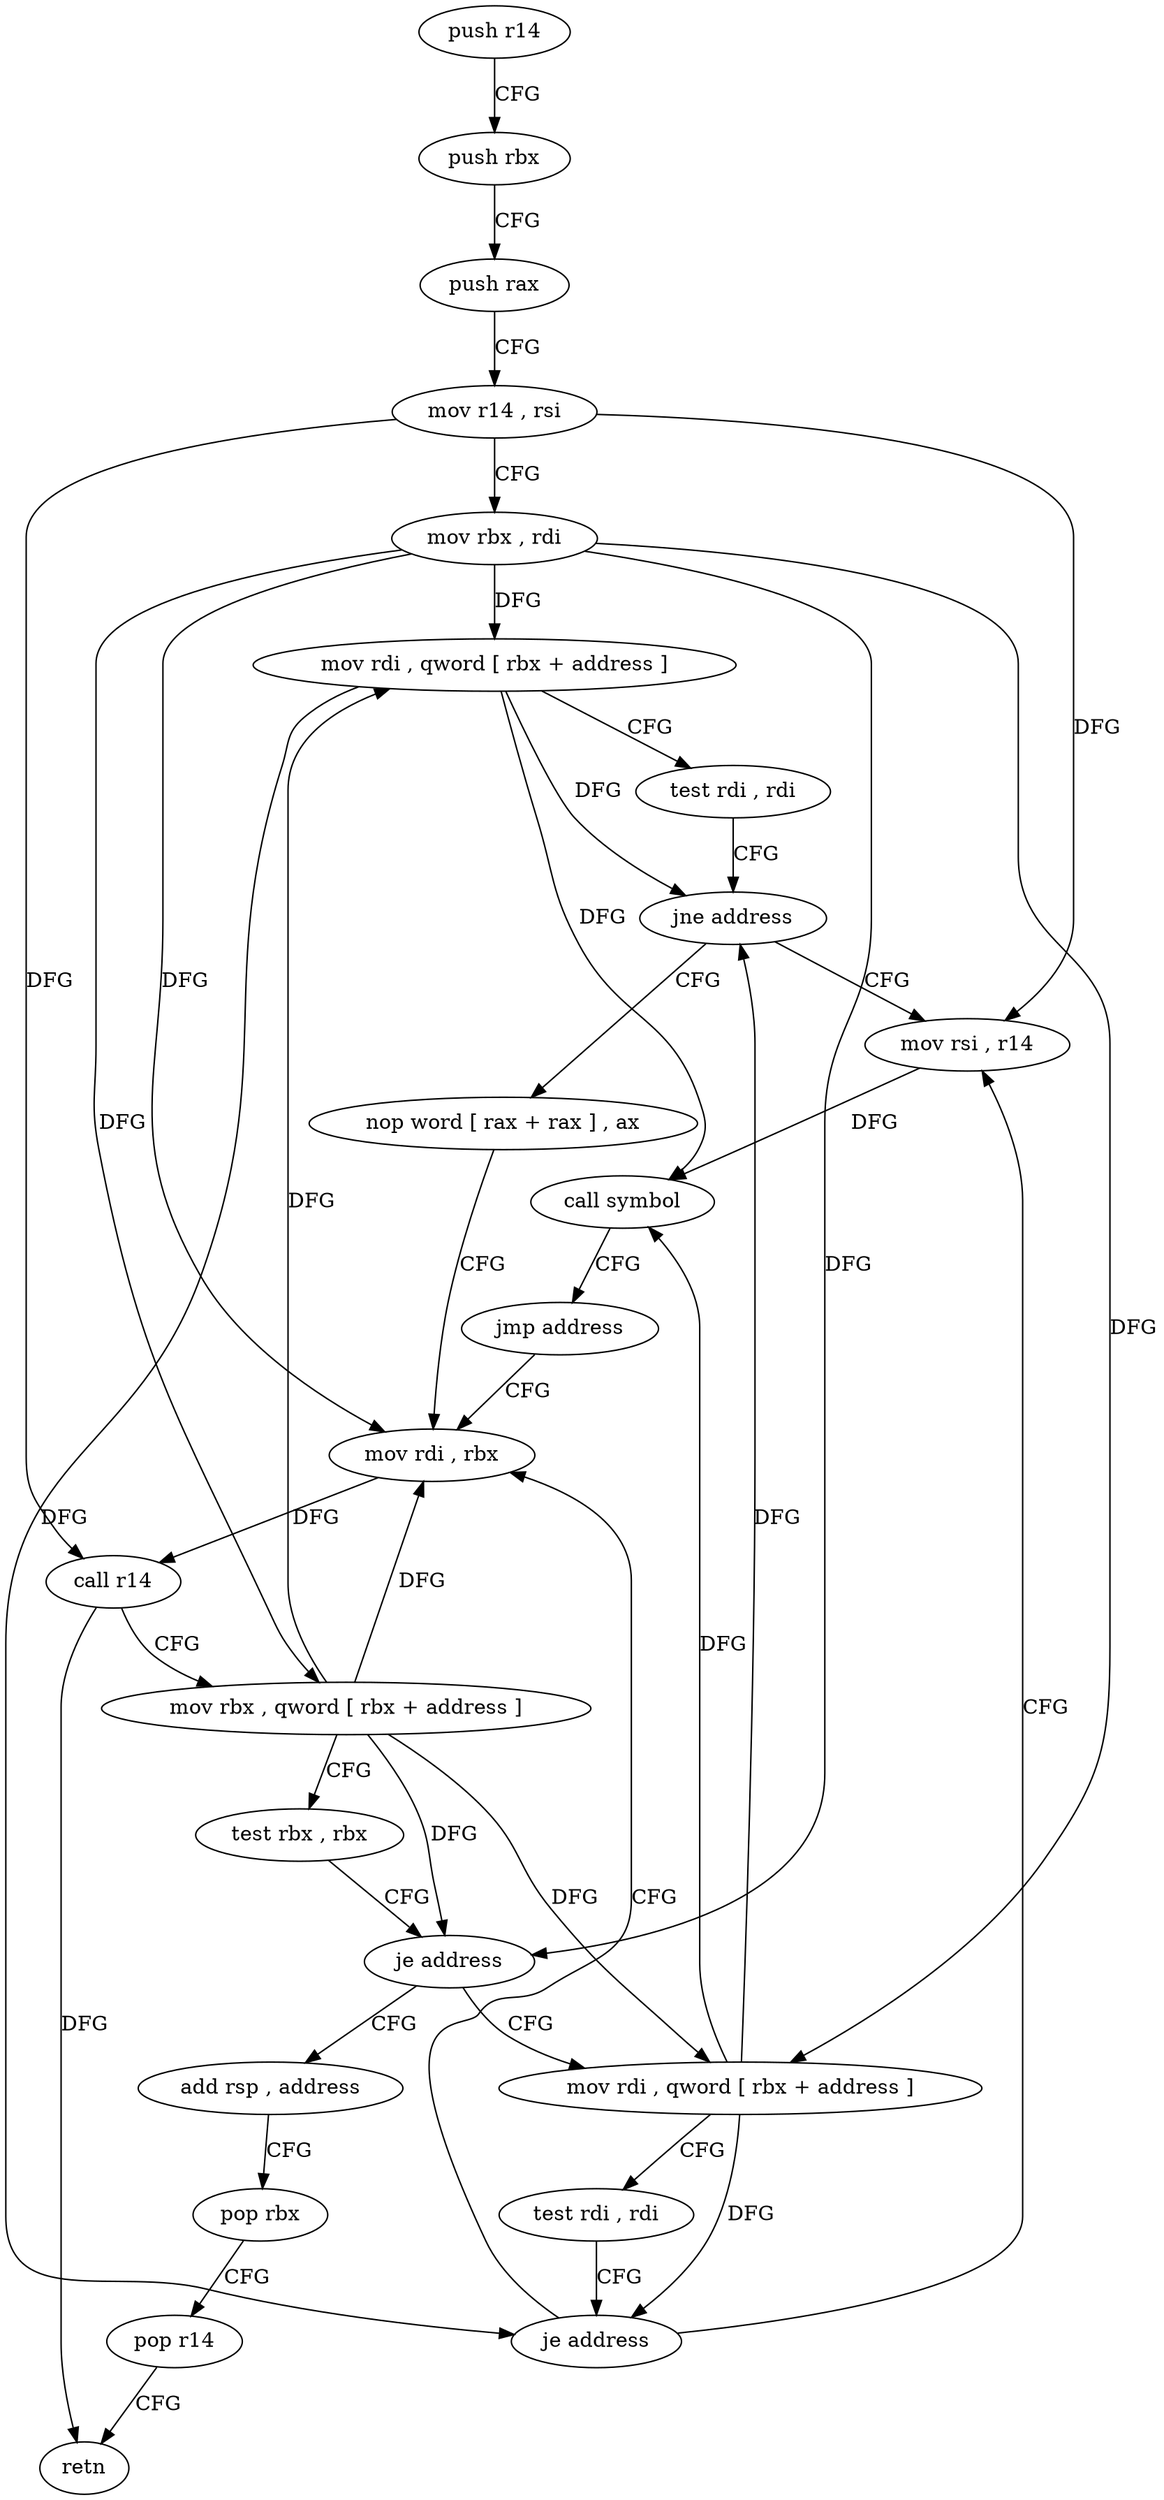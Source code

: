 digraph "func" {
"4230368" [label = "push r14" ]
"4230370" [label = "push rbx" ]
"4230371" [label = "push rax" ]
"4230372" [label = "mov r14 , rsi" ]
"4230375" [label = "mov rbx , rdi" ]
"4230378" [label = "mov rdi , qword [ rbx + address ]" ]
"4230385" [label = "test rdi , rdi" ]
"4230388" [label = "jne address" ]
"4230430" [label = "mov rsi , r14" ]
"4230390" [label = "nop word [ rax + rax ] , ax" ]
"4230433" [label = "call symbol" ]
"4230438" [label = "jmp address" ]
"4230400" [label = "mov rdi , rbx" ]
"4230403" [label = "call r14" ]
"4230406" [label = "mov rbx , qword [ rbx + address ]" ]
"4230413" [label = "test rbx , rbx" ]
"4230416" [label = "je address" ]
"4230440" [label = "add rsp , address" ]
"4230418" [label = "mov rdi , qword [ rbx + address ]" ]
"4230444" [label = "pop rbx" ]
"4230445" [label = "pop r14" ]
"4230447" [label = "retn" ]
"4230425" [label = "test rdi , rdi" ]
"4230428" [label = "je address" ]
"4230368" -> "4230370" [ label = "CFG" ]
"4230370" -> "4230371" [ label = "CFG" ]
"4230371" -> "4230372" [ label = "CFG" ]
"4230372" -> "4230375" [ label = "CFG" ]
"4230372" -> "4230430" [ label = "DFG" ]
"4230372" -> "4230403" [ label = "DFG" ]
"4230375" -> "4230378" [ label = "DFG" ]
"4230375" -> "4230400" [ label = "DFG" ]
"4230375" -> "4230406" [ label = "DFG" ]
"4230375" -> "4230416" [ label = "DFG" ]
"4230375" -> "4230418" [ label = "DFG" ]
"4230378" -> "4230385" [ label = "CFG" ]
"4230378" -> "4230388" [ label = "DFG" ]
"4230378" -> "4230433" [ label = "DFG" ]
"4230378" -> "4230428" [ label = "DFG" ]
"4230385" -> "4230388" [ label = "CFG" ]
"4230388" -> "4230430" [ label = "CFG" ]
"4230388" -> "4230390" [ label = "CFG" ]
"4230430" -> "4230433" [ label = "DFG" ]
"4230390" -> "4230400" [ label = "CFG" ]
"4230433" -> "4230438" [ label = "CFG" ]
"4230438" -> "4230400" [ label = "CFG" ]
"4230400" -> "4230403" [ label = "DFG" ]
"4230403" -> "4230406" [ label = "CFG" ]
"4230403" -> "4230447" [ label = "DFG" ]
"4230406" -> "4230413" [ label = "CFG" ]
"4230406" -> "4230378" [ label = "DFG" ]
"4230406" -> "4230400" [ label = "DFG" ]
"4230406" -> "4230416" [ label = "DFG" ]
"4230406" -> "4230418" [ label = "DFG" ]
"4230413" -> "4230416" [ label = "CFG" ]
"4230416" -> "4230440" [ label = "CFG" ]
"4230416" -> "4230418" [ label = "CFG" ]
"4230440" -> "4230444" [ label = "CFG" ]
"4230418" -> "4230425" [ label = "CFG" ]
"4230418" -> "4230388" [ label = "DFG" ]
"4230418" -> "4230433" [ label = "DFG" ]
"4230418" -> "4230428" [ label = "DFG" ]
"4230444" -> "4230445" [ label = "CFG" ]
"4230445" -> "4230447" [ label = "CFG" ]
"4230425" -> "4230428" [ label = "CFG" ]
"4230428" -> "4230400" [ label = "CFG" ]
"4230428" -> "4230430" [ label = "CFG" ]
}
